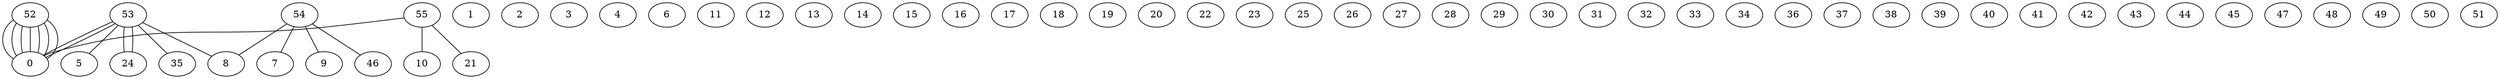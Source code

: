 graph G {
0;
1;
2;
3;
4;
5;
6;
7;
8;
9;
10;
11;
12;
13;
14;
15;
16;
17;
18;
19;
20;
21;
22;
23;
24;
25;
26;
27;
28;
29;
30;
31;
32;
33;
34;
35;
36;
37;
38;
39;
40;
41;
42;
43;
44;
45;
46;
47;
48;
49;
50;
51;
52;
53;
54;
55;
55--21 ;
55--10 ;
55--0 ;
54--8 ;
54--7 ;
54--9 ;
54--46 ;
53--35 ;
53--24 ;
53--5 ;
53--8 ;
53--24 ;
53--0 ;
53--0 ;
52--0 ;
52--0 ;
52--0 ;
52--0 ;
52--0 ;
52--0 ;
52--0 ;
}
